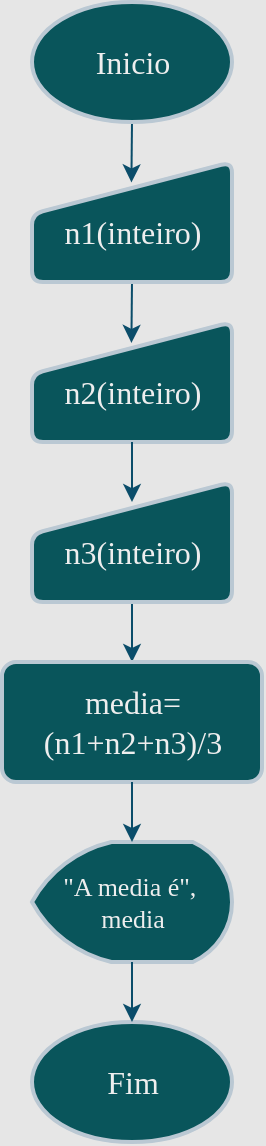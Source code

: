 <mxfile version="24.7.17">
  <diagram id="0YZV9bx6EjAtiTRdEtHV" name="Page-2">
    <mxGraphModel dx="1073" dy="621" grid="0" gridSize="10" guides="1" tooltips="1" connect="1" arrows="1" fold="1" page="1" pageScale="1" pageWidth="827" pageHeight="1169" background="#E6E6E6" math="0" shadow="0">
      <root>
        <mxCell id="0" />
        <mxCell id="1" parent="0" />
        <mxCell id="21bMM78Z5JWejOgtXa2c-15" style="edgeStyle=orthogonalEdgeStyle;rounded=0;orthogonalLoop=1;jettySize=auto;html=1;exitX=0.5;exitY=1;exitDx=0;exitDy=0;exitPerimeter=0;entryX=0.497;entryY=0.17;entryDx=0;entryDy=0;entryPerimeter=0;labelBackgroundColor=none;strokeColor=#0B4D6A;fontColor=default;" edge="1" parent="1" source="21bMM78Z5JWejOgtXa2c-1" target="21bMM78Z5JWejOgtXa2c-3">
          <mxGeometry relative="1" as="geometry" />
        </mxCell>
        <mxCell id="21bMM78Z5JWejOgtXa2c-1" value="" style="strokeWidth=2;html=1;shape=mxgraph.flowchart.start_1;whiteSpace=wrap;labelBackgroundColor=none;fillColor=#09555B;strokeColor=#BAC8D3;fontColor=#EEEEEE;" vertex="1" parent="1">
          <mxGeometry x="364" y="30" width="100" height="60" as="geometry" />
        </mxCell>
        <mxCell id="21bMM78Z5JWejOgtXa2c-2" value="" style="strokeWidth=2;html=1;shape=mxgraph.flowchart.start_1;whiteSpace=wrap;labelBackgroundColor=none;fillColor=#09555B;strokeColor=#BAC8D3;fontColor=#EEEEEE;" vertex="1" parent="1">
          <mxGeometry x="364" y="540" width="100" height="60" as="geometry" />
        </mxCell>
        <mxCell id="21bMM78Z5JWejOgtXa2c-17" style="edgeStyle=orthogonalEdgeStyle;rounded=0;orthogonalLoop=1;jettySize=auto;html=1;exitX=0.5;exitY=1;exitDx=0;exitDy=0;entryX=0.497;entryY=0.174;entryDx=0;entryDy=0;entryPerimeter=0;labelBackgroundColor=none;strokeColor=#0B4D6A;fontColor=default;" edge="1" parent="1" source="21bMM78Z5JWejOgtXa2c-3" target="21bMM78Z5JWejOgtXa2c-4">
          <mxGeometry relative="1" as="geometry" />
        </mxCell>
        <mxCell id="21bMM78Z5JWejOgtXa2c-3" value="" style="html=1;strokeWidth=2;shape=manualInput;whiteSpace=wrap;rounded=1;size=26;arcSize=11;labelBackgroundColor=none;fillColor=#09555B;strokeColor=#BAC8D3;fontColor=#EEEEEE;" vertex="1" parent="1">
          <mxGeometry x="364" y="110" width="100" height="60" as="geometry" />
        </mxCell>
        <mxCell id="21bMM78Z5JWejOgtXa2c-4" value="" style="html=1;strokeWidth=2;shape=manualInput;whiteSpace=wrap;rounded=1;size=26;arcSize=11;labelBackgroundColor=none;fillColor=#09555B;strokeColor=#BAC8D3;fontColor=#EEEEEE;" vertex="1" parent="1">
          <mxGeometry x="364" y="190" width="100" height="60" as="geometry" />
        </mxCell>
        <mxCell id="21bMM78Z5JWejOgtXa2c-19" style="edgeStyle=orthogonalEdgeStyle;rounded=0;orthogonalLoop=1;jettySize=auto;html=1;exitX=0.5;exitY=1;exitDx=0;exitDy=0;labelBackgroundColor=none;strokeColor=#0B4D6A;fontColor=default;" edge="1" parent="1" source="21bMM78Z5JWejOgtXa2c-5">
          <mxGeometry relative="1" as="geometry">
            <mxPoint x="414" y="360" as="targetPoint" />
          </mxGeometry>
        </mxCell>
        <mxCell id="21bMM78Z5JWejOgtXa2c-5" value="" style="html=1;strokeWidth=2;shape=manualInput;whiteSpace=wrap;rounded=1;size=26;arcSize=11;labelBackgroundColor=none;fillColor=#09555B;strokeColor=#BAC8D3;fontColor=#EEEEEE;" vertex="1" parent="1">
          <mxGeometry x="364" y="270" width="100" height="60" as="geometry" />
        </mxCell>
        <mxCell id="21bMM78Z5JWejOgtXa2c-6" value="" style="rounded=1;whiteSpace=wrap;html=1;absoluteArcSize=1;arcSize=14;strokeWidth=2;labelBackgroundColor=none;fillColor=#09555B;strokeColor=#BAC8D3;fontColor=#EEEEEE;" vertex="1" parent="1">
          <mxGeometry x="349" y="360" width="130" height="60" as="geometry" />
        </mxCell>
        <mxCell id="21bMM78Z5JWejOgtXa2c-7" value="" style="strokeWidth=2;html=1;shape=mxgraph.flowchart.display;whiteSpace=wrap;labelBackgroundColor=none;fillColor=#09555B;strokeColor=#BAC8D3;fontColor=#EEEEEE;" vertex="1" parent="1">
          <mxGeometry x="364" y="450" width="100" height="60" as="geometry" />
        </mxCell>
        <mxCell id="21bMM78Z5JWejOgtXa2c-8" value="n1(inteiro)" style="text;html=1;align=center;verticalAlign=middle;resizable=0;points=[];autosize=1;strokeColor=none;fillColor=none;fontFamily=Georgia;fontSize=16;fontStyle=0;labelBackgroundColor=none;fontColor=#EEEEEE;" vertex="1" parent="1">
          <mxGeometry x="364" y="130" width="100" height="30" as="geometry" />
        </mxCell>
        <mxCell id="21bMM78Z5JWejOgtXa2c-9" value="n2(inteiro)" style="text;html=1;align=center;verticalAlign=middle;resizable=0;points=[];autosize=1;strokeColor=none;fillColor=none;fontFamily=Georgia;fontSize=16;fontStyle=0;labelBackgroundColor=none;fontColor=#EEEEEE;" vertex="1" parent="1">
          <mxGeometry x="364" y="210" width="100" height="30" as="geometry" />
        </mxCell>
        <mxCell id="21bMM78Z5JWejOgtXa2c-10" value="n3(inteiro)" style="text;html=1;align=center;verticalAlign=middle;resizable=0;points=[];autosize=1;strokeColor=none;fillColor=none;fontFamily=Georgia;fontSize=16;fontStyle=0;labelBackgroundColor=none;fontColor=#EEEEEE;" vertex="1" parent="1">
          <mxGeometry x="364" y="290" width="100" height="30" as="geometry" />
        </mxCell>
        <mxCell id="21bMM78Z5JWejOgtXa2c-11" value="media=&lt;div&gt;(n1+n2+n3)/3&lt;/div&gt;" style="text;html=1;align=center;verticalAlign=middle;resizable=0;points=[];autosize=1;strokeColor=none;fillColor=none;fontFamily=Georgia;fontSize=16;fontStyle=0;labelBackgroundColor=none;fontColor=#EEEEEE;" vertex="1" parent="1">
          <mxGeometry x="349" y="365" width="130" height="50" as="geometry" />
        </mxCell>
        <mxCell id="21bMM78Z5JWejOgtXa2c-12" value="&lt;font style=&quot;font-size: 13px;&quot;&gt;&quot;A media é&quot;,&amp;nbsp;&lt;/font&gt;&lt;div style=&quot;font-size: 13px;&quot;&gt;&lt;font style=&quot;font-size: 13px;&quot;&gt;media&lt;/font&gt;&lt;/div&gt;" style="text;html=1;align=center;verticalAlign=middle;resizable=0;points=[];autosize=1;strokeColor=none;fillColor=none;fontFamily=Georgia;fontSize=13;fontStyle=0;labelBackgroundColor=none;fontColor=#EEEEEE;" vertex="1" parent="1">
          <mxGeometry x="364" y="460" width="100" height="40" as="geometry" />
        </mxCell>
        <mxCell id="21bMM78Z5JWejOgtXa2c-13" value="Fim" style="text;html=1;align=center;verticalAlign=middle;resizable=0;points=[];autosize=1;strokeColor=none;fillColor=none;fontFamily=Georgia;fontSize=16;fontStyle=0;labelBackgroundColor=none;fontColor=#EEEEEE;" vertex="1" parent="1">
          <mxGeometry x="389" y="555" width="50" height="30" as="geometry" />
        </mxCell>
        <mxCell id="21bMM78Z5JWejOgtXa2c-14" value="Inicio" style="text;html=1;align=center;verticalAlign=middle;resizable=0;points=[];autosize=1;strokeColor=none;fillColor=none;fontFamily=Georgia;fontSize=16;fontStyle=0;labelBackgroundColor=none;fontColor=#EEEEEE;" vertex="1" parent="1">
          <mxGeometry x="384" y="45" width="60" height="30" as="geometry" />
        </mxCell>
        <mxCell id="21bMM78Z5JWejOgtXa2c-18" style="edgeStyle=orthogonalEdgeStyle;rounded=0;orthogonalLoop=1;jettySize=auto;html=1;exitX=0.5;exitY=1;exitDx=0;exitDy=0;entryX=0.5;entryY=0.167;entryDx=0;entryDy=0;entryPerimeter=0;labelBackgroundColor=none;strokeColor=#0B4D6A;fontColor=default;" edge="1" parent="1" source="21bMM78Z5JWejOgtXa2c-4" target="21bMM78Z5JWejOgtXa2c-5">
          <mxGeometry relative="1" as="geometry" />
        </mxCell>
        <mxCell id="21bMM78Z5JWejOgtXa2c-20" style="edgeStyle=orthogonalEdgeStyle;rounded=0;orthogonalLoop=1;jettySize=auto;html=1;exitX=0.5;exitY=1;exitDx=0;exitDy=0;entryX=0.5;entryY=0;entryDx=0;entryDy=0;entryPerimeter=0;labelBackgroundColor=none;strokeColor=#0B4D6A;fontColor=default;" edge="1" parent="1" source="21bMM78Z5JWejOgtXa2c-6" target="21bMM78Z5JWejOgtXa2c-7">
          <mxGeometry relative="1" as="geometry" />
        </mxCell>
        <mxCell id="21bMM78Z5JWejOgtXa2c-21" style="edgeStyle=orthogonalEdgeStyle;rounded=0;orthogonalLoop=1;jettySize=auto;html=1;exitX=0.5;exitY=1;exitDx=0;exitDy=0;exitPerimeter=0;entryX=0.5;entryY=0;entryDx=0;entryDy=0;entryPerimeter=0;labelBackgroundColor=none;strokeColor=#0B4D6A;fontColor=default;" edge="1" parent="1" source="21bMM78Z5JWejOgtXa2c-7" target="21bMM78Z5JWejOgtXa2c-2">
          <mxGeometry relative="1" as="geometry" />
        </mxCell>
      </root>
    </mxGraphModel>
  </diagram>
</mxfile>
